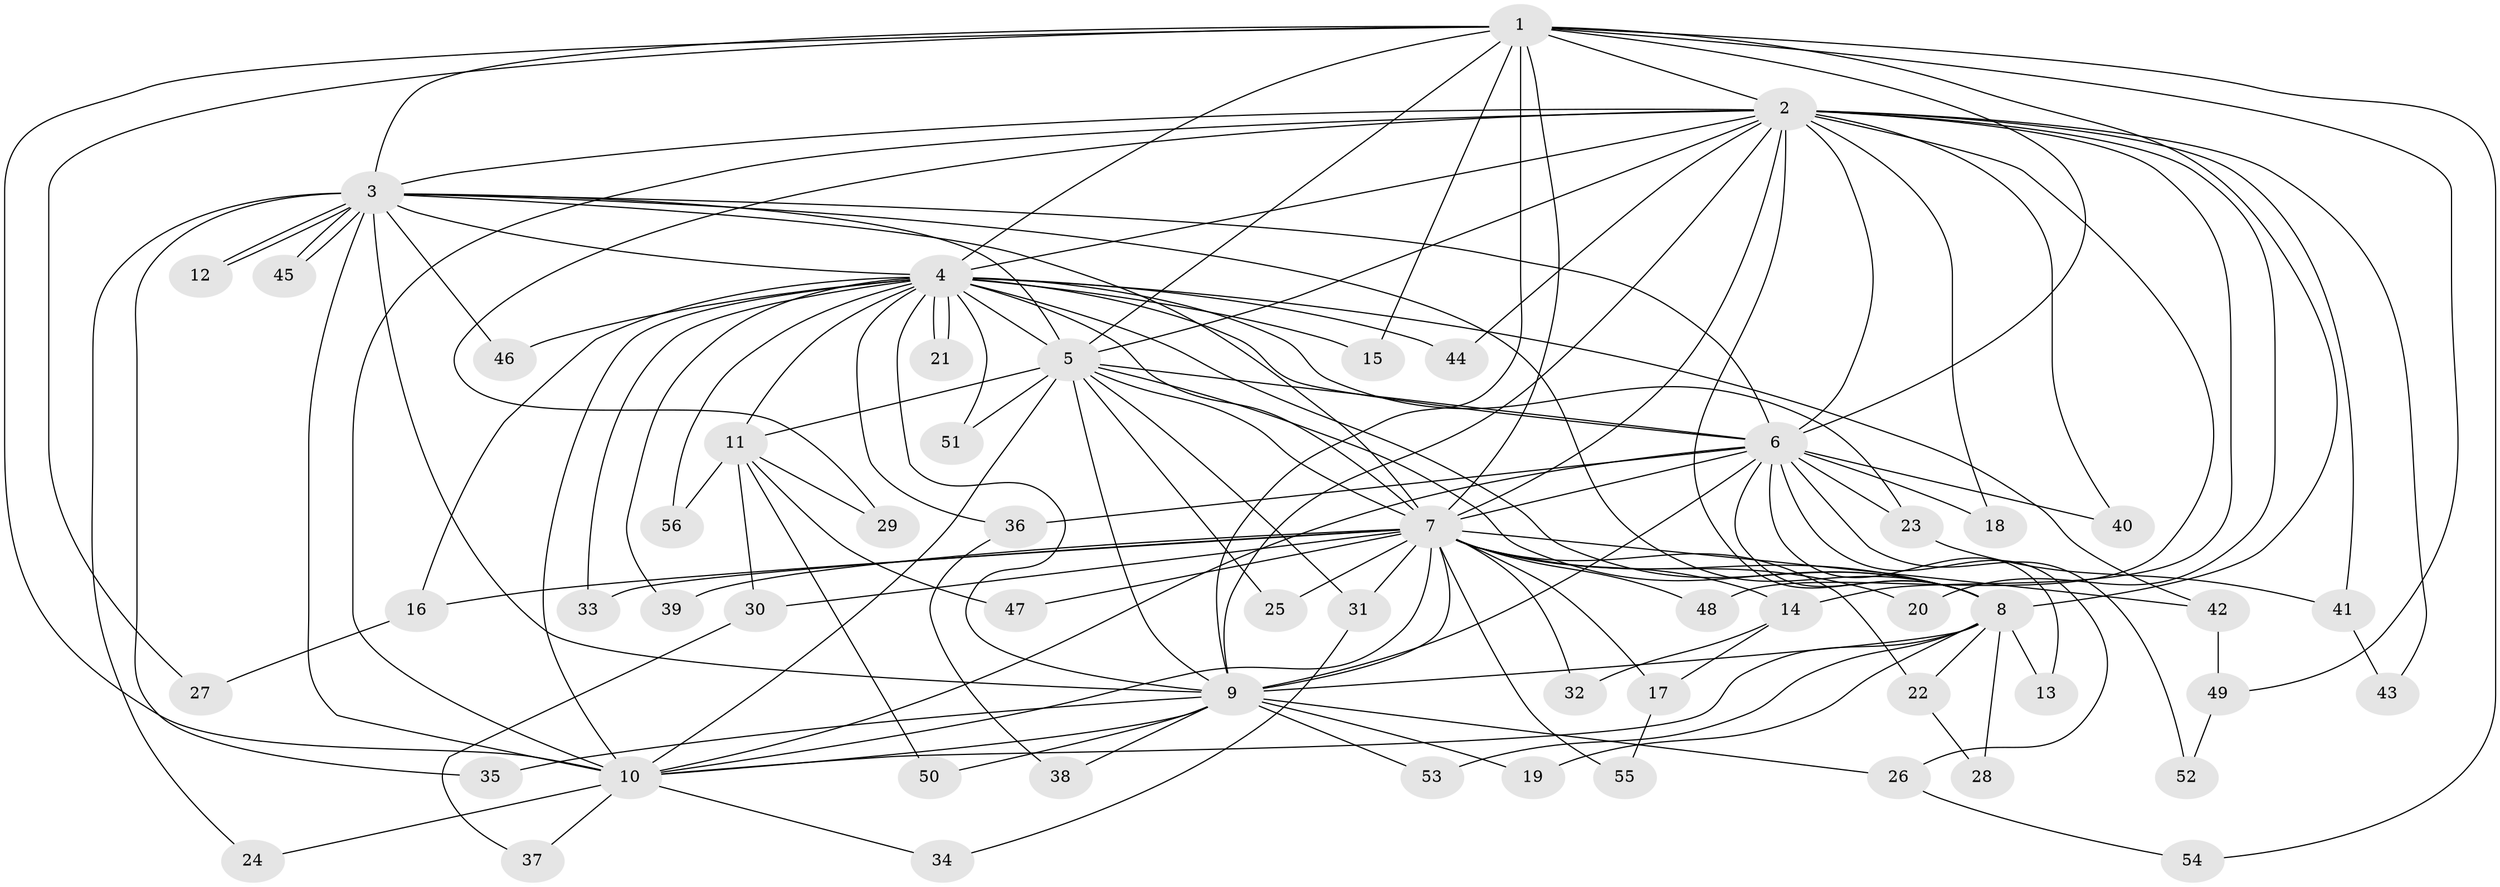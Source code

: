 // coarse degree distribution, {14: 0.06976744186046512, 16: 0.023255813953488372, 25: 0.023255813953488372, 11: 0.023255813953488372, 15: 0.023255813953488372, 22: 0.023255813953488372, 12: 0.046511627906976744, 2: 0.5348837209302325, 4: 0.023255813953488372, 3: 0.18604651162790697, 1: 0.023255813953488372}
// Generated by graph-tools (version 1.1) at 2025/51/02/27/25 19:51:50]
// undirected, 56 vertices, 137 edges
graph export_dot {
graph [start="1"]
  node [color=gray90,style=filled];
  1;
  2;
  3;
  4;
  5;
  6;
  7;
  8;
  9;
  10;
  11;
  12;
  13;
  14;
  15;
  16;
  17;
  18;
  19;
  20;
  21;
  22;
  23;
  24;
  25;
  26;
  27;
  28;
  29;
  30;
  31;
  32;
  33;
  34;
  35;
  36;
  37;
  38;
  39;
  40;
  41;
  42;
  43;
  44;
  45;
  46;
  47;
  48;
  49;
  50;
  51;
  52;
  53;
  54;
  55;
  56;
  1 -- 2;
  1 -- 3;
  1 -- 4;
  1 -- 5;
  1 -- 6;
  1 -- 7;
  1 -- 8;
  1 -- 9;
  1 -- 10;
  1 -- 15;
  1 -- 27;
  1 -- 49;
  1 -- 54;
  2 -- 3;
  2 -- 4;
  2 -- 5;
  2 -- 6;
  2 -- 7;
  2 -- 8;
  2 -- 9;
  2 -- 10;
  2 -- 14;
  2 -- 18;
  2 -- 20;
  2 -- 29;
  2 -- 40;
  2 -- 41;
  2 -- 43;
  2 -- 44;
  2 -- 48;
  3 -- 4;
  3 -- 5;
  3 -- 6;
  3 -- 7;
  3 -- 8;
  3 -- 9;
  3 -- 10;
  3 -- 12;
  3 -- 12;
  3 -- 24;
  3 -- 35;
  3 -- 45;
  3 -- 45;
  3 -- 46;
  4 -- 5;
  4 -- 6;
  4 -- 7;
  4 -- 8;
  4 -- 9;
  4 -- 10;
  4 -- 11;
  4 -- 15;
  4 -- 16;
  4 -- 21;
  4 -- 21;
  4 -- 23;
  4 -- 33;
  4 -- 36;
  4 -- 39;
  4 -- 42;
  4 -- 44;
  4 -- 46;
  4 -- 51;
  4 -- 56;
  5 -- 6;
  5 -- 7;
  5 -- 8;
  5 -- 9;
  5 -- 10;
  5 -- 11;
  5 -- 25;
  5 -- 31;
  5 -- 51;
  6 -- 7;
  6 -- 8;
  6 -- 9;
  6 -- 10;
  6 -- 13;
  6 -- 18;
  6 -- 23;
  6 -- 26;
  6 -- 36;
  6 -- 40;
  6 -- 52;
  7 -- 8;
  7 -- 9;
  7 -- 10;
  7 -- 14;
  7 -- 16;
  7 -- 17;
  7 -- 20;
  7 -- 22;
  7 -- 25;
  7 -- 30;
  7 -- 31;
  7 -- 32;
  7 -- 33;
  7 -- 39;
  7 -- 42;
  7 -- 47;
  7 -- 48;
  7 -- 55;
  8 -- 9;
  8 -- 10;
  8 -- 13;
  8 -- 19;
  8 -- 22;
  8 -- 28;
  8 -- 53;
  9 -- 10;
  9 -- 19;
  9 -- 26;
  9 -- 35;
  9 -- 38;
  9 -- 50;
  9 -- 53;
  10 -- 24;
  10 -- 34;
  10 -- 37;
  11 -- 29;
  11 -- 30;
  11 -- 47;
  11 -- 50;
  11 -- 56;
  14 -- 17;
  14 -- 32;
  16 -- 27;
  17 -- 55;
  22 -- 28;
  23 -- 41;
  26 -- 54;
  30 -- 37;
  31 -- 34;
  36 -- 38;
  41 -- 43;
  42 -- 49;
  49 -- 52;
}
